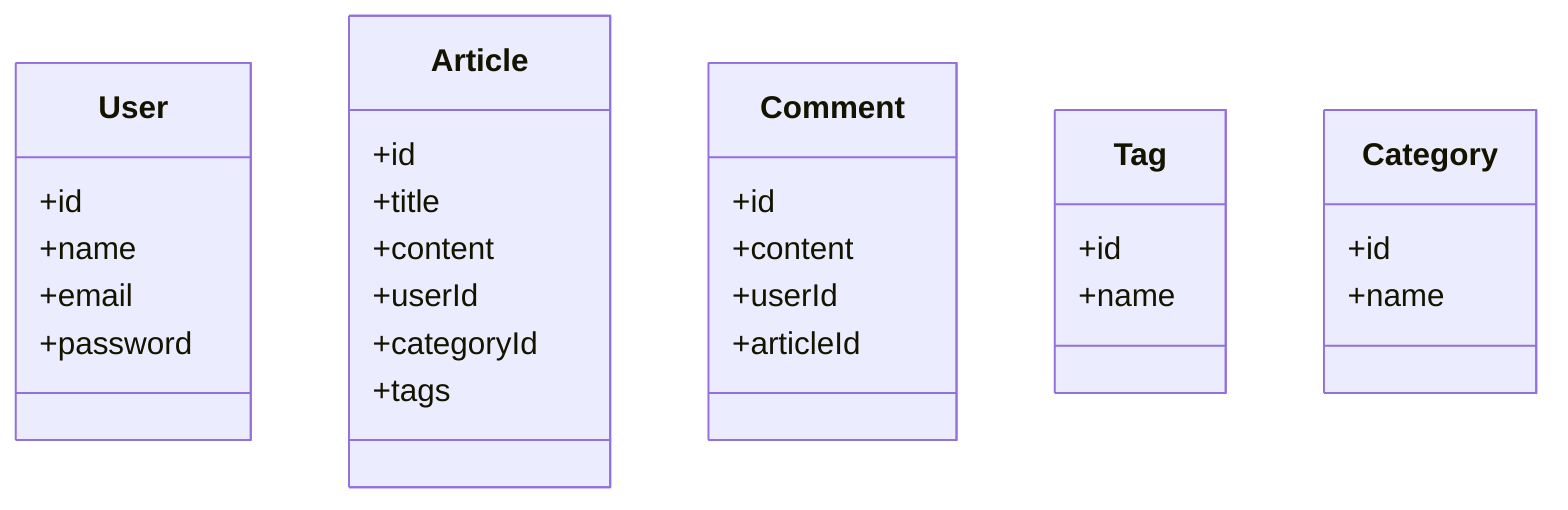 classDiagram
    class User {
        +id
        +name
        +email
        +password
    }

    class Article {
        +id
        +title
        +content
        +userId
        +categoryId
        +tags
    }

    class Comment {
        +id
        +content
        +userId
        +articleId
    }

    class Tag {
        +id
        +name
    }

    class Category {
        +id
        +name
    }